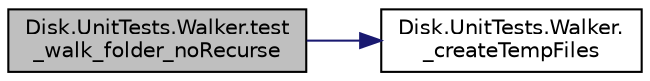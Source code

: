 digraph "Disk.UnitTests.Walker.test_walk_folder_noRecurse"
{
 // INTERACTIVE_SVG=YES
  bgcolor="transparent";
  edge [fontname="Helvetica",fontsize="10",labelfontname="Helvetica",labelfontsize="10"];
  node [fontname="Helvetica",fontsize="10",shape=record];
  rankdir="LR";
  Node1 [label="Disk.UnitTests.Walker.test\l_walk_folder_noRecurse",height=0.2,width=0.4,color="black", fillcolor="grey75", style="filled" fontcolor="black"];
  Node1 -> Node2 [color="midnightblue",fontsize="10",style="solid",fontname="Helvetica"];
  Node2 [label="Disk.UnitTests.Walker.\l_createTempFiles",height=0.2,width=0.4,color="black",URL="$class_disk_1_1_unit_tests_1_1_walker.html#ab6f7481b261f52f1495fc2ab51421132"];
}

